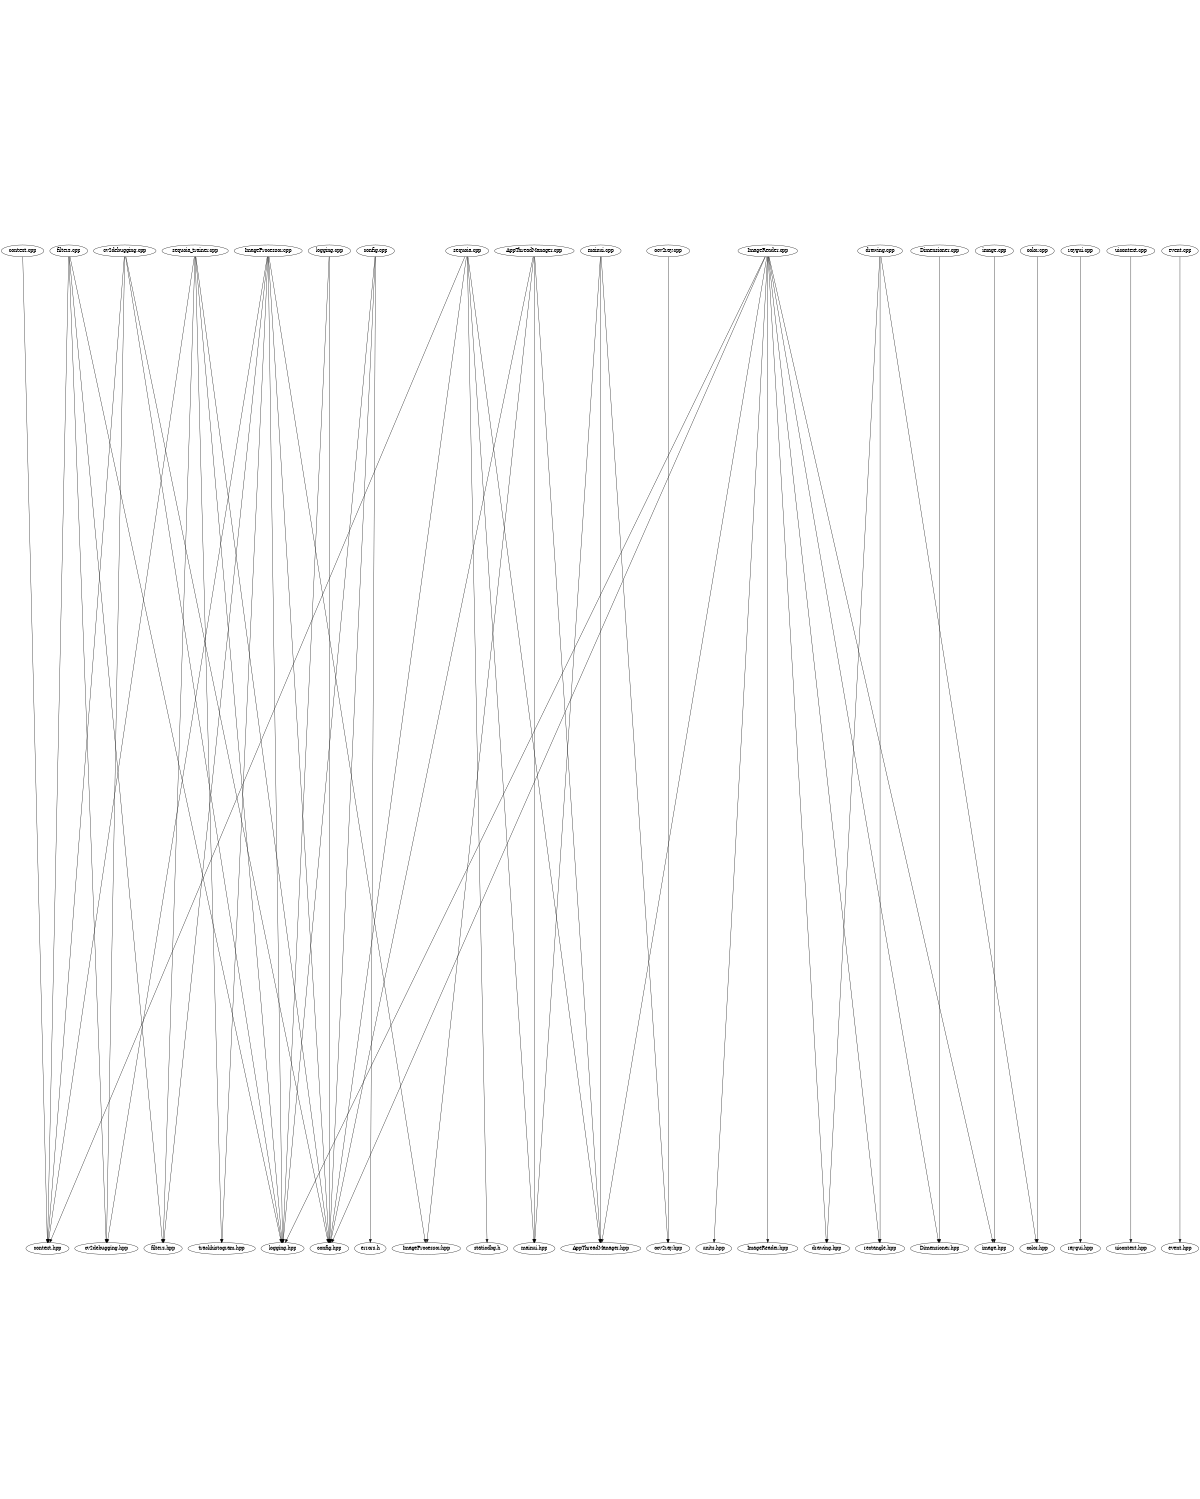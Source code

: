 digraph "source tree" {
    overlap=scale;
    size="8,10";
    ratio="fill";
    fontsize="16";
    fontname="Helvetica";
	clusterrank="local";
	"cv2debugging.cpp" -> "logging.hpp"
	"config.cpp" -> "logging.hpp"
	"AppThreadManager.cpp" -> "config.hpp"
	"sequoia.cpp" -> "context.hpp"
	"ImageReader.cpp" -> "AppThreadManager.hpp"
	"config.cpp" -> "errors.h"
	"sequoia_trainer.cpp" -> "config.hpp"
	"filters.cpp" -> "cv2debugging.hpp"
	"drawing.cpp" -> "color.hpp"
	"mainui.cpp" -> "AppThreadManager.hpp"
	"cv2debugging.cpp" -> "cv2debugging.hpp"
	"ImageReader.cpp" -> "drawing.hpp"
	"ImageProcessor.cpp" -> "cv2debugging.hpp"
	"ImageProcessor.cpp" -> "config.hpp"
	"config.cpp" -> "config.hpp"
	"ImageProcessor.cpp" -> "ImageProcessor.hpp"
	"ImageProcessor.cpp" -> "logging.hpp"
	"filters.cpp" -> "logging.hpp"
	"ImageReader.cpp" -> "Dimensioner.hpp"
	"AppThreadManager.cpp" -> "AppThreadManager.hpp"
	"AppThreadManager.cpp" -> "ImageProcessor.hpp"
	"ImageProcessor.cpp" -> "filters.hpp"
	"logging.cpp" -> "logging.hpp"
	"sequoia.cpp" -> "mainui.hpp"
	"sequoia.cpp" -> "AppThreadManager.hpp"
	"ImageProcessor.cpp" -> "trackhistogram.hpp"
	"context.cpp" -> "context.hpp"
	"ocv2ray.cpp" -> "ocv2ray.hpp"
	"drawing.cpp" -> "rectangle.hpp"
	"ImageReader.cpp" -> "image.hpp"
	"mainui.cpp" -> "mainui.hpp"
	"Dimensioner.cpp" -> "Dimensioner.hpp"
	"sequoia_trainer.cpp" -> "trackhistogram.hpp"
	"filters.cpp" -> "context.hpp"
	"drawing.cpp" -> "drawing.hpp"
	"color.cpp" -> "color.hpp"
	"image.cpp" -> "image.hpp"
	"raygui.cpp" -> "raygui.hpp"
	"filters.cpp" -> "filters.hpp"
	"cv2debugging.cpp" -> "context.hpp"
	"AppThreadManager.cpp" -> "mainui.hpp"
	"mainui.cpp" -> "ocv2ray.hpp"
	"sequoia_trainer.cpp" -> "context.hpp"
	"sequoia.cpp" -> "config.hpp"
	"ImageReader.cpp" -> "ImageReader.hpp"
	"ImageReader.cpp" -> "rectangle.hpp"
	"sequoia_trainer.cpp" -> "logging.hpp"
	"ImageReader.cpp" -> "logging.hpp"
	"sequoia.cpp" -> "staticdbg.h"
	"sequoia_trainer.cpp" -> "filters.hpp"
	"ImageReader.cpp" -> "config.hpp"
	"logging.cpp" -> "config.hpp"
	"cv2debugging.cpp" -> "config.hpp"
	"uicontext.cpp" -> "uicontext.hpp"
	"ImageReader.cpp" -> "units.hpp"
	"event.cpp" -> "event.hpp"
}
